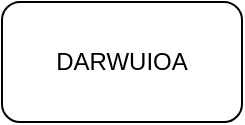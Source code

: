 <mxfile>
    <diagram id="SKJ3Dqnvn67Mu6V2K0uZ" name="Page-1">
        <mxGraphModel dx="1048" dy="978" grid="1" gridSize="10" guides="1" tooltips="1" connect="1" arrows="1" fold="1" page="1" pageScale="1" pageWidth="850" pageHeight="1100" math="0" shadow="0">
            <root>
                <mxCell id="0"/>
                <mxCell id="1" parent="0"/>
                <mxCell id="2" value="DARWUIOA" style="rounded=1;whiteSpace=wrap;html=1;" vertex="1" parent="1">
                    <mxGeometry x="270" y="270" width="120" height="60" as="geometry"/>
                </mxCell>
            </root>
        </mxGraphModel>
    </diagram>
</mxfile>